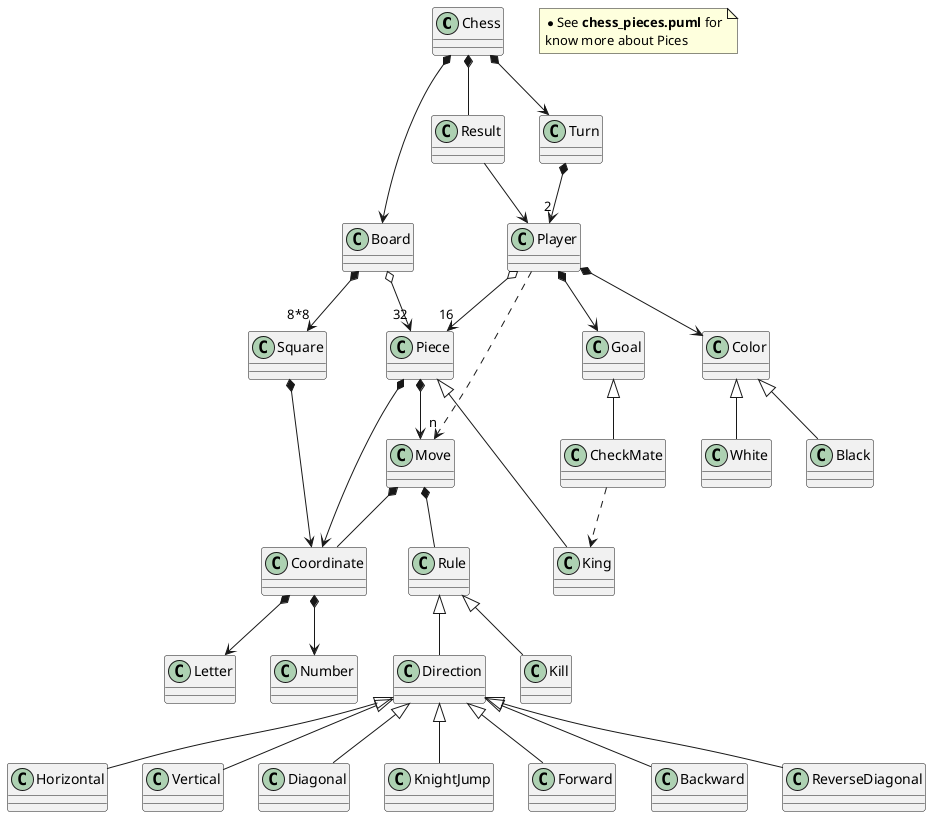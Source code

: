 @startuml Chess

	class Chess
	class Turn
	class Player
	class Board
	class Color
	class White
	class Black
	class Piece
	
    note as Pieces
    *See <b>chess_pieces.puml</b> for 
    know more about Pices
    end note
    
	Chess *--> Turn
	Chess *--> Board
	Chess *-- Result
	
	Result --> Player
	
	Player *--> Goal
    
    CheckMate -up-|> Goal
    CheckMate ..> King
    
	Board *--> "8*8" Square
	Board o--> "32" Piece
	Square *--> Coordinate

	Coordinate *--> Letter
	Coordinate *-->Number

	Turn *--> "2" Player

	Player *--> Color
	Player o-->"16" Piece
	Player ..> "n" Move

	Color <|-- White
	Color <|-- Black

	Piece *--> Move
	Piece *--> Coordinate
	Piece <|-- King

	Move *-- Coordinate
	Move *-- Rule

	Rule <|-- Direction
	Rule <|-- Kill

	Direction <|-- Horizontal
	Direction <|-- Vertical
	Direction <|-- Diagonal
	Direction <|-- KnightJump
	Direction <|-- Forward
	Direction <|-- Backward
    Direction <|-- ReverseDiagonal

@enduml
